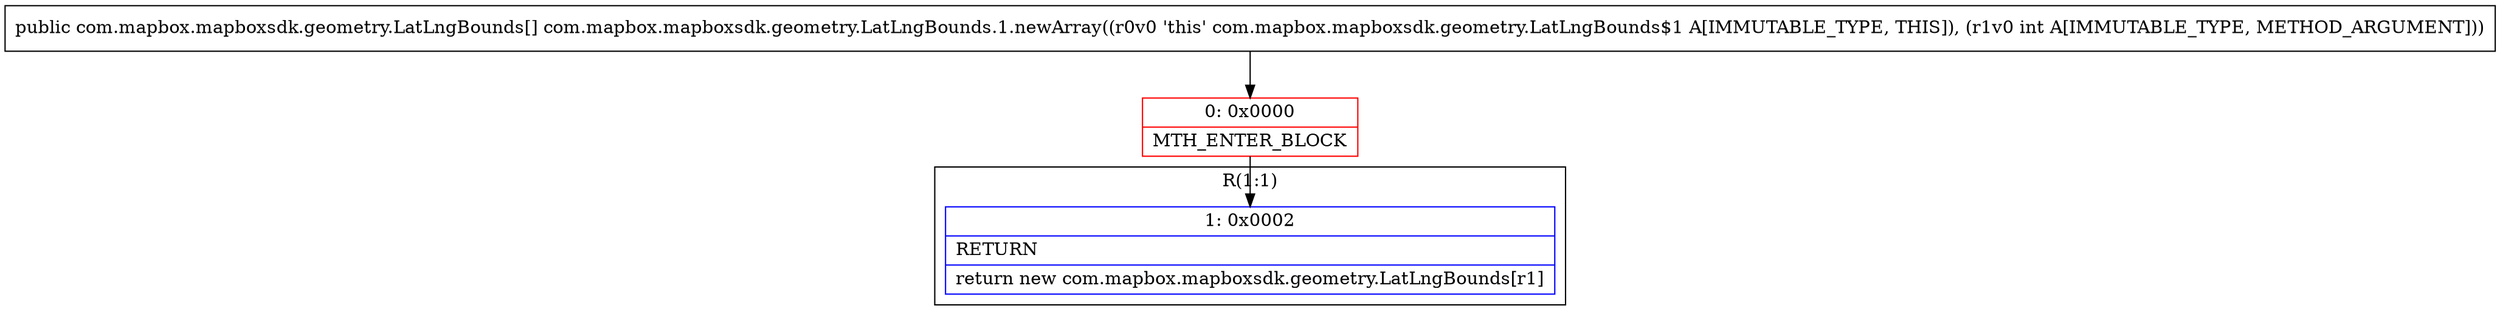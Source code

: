 digraph "CFG forcom.mapbox.mapboxsdk.geometry.LatLngBounds.1.newArray(I)[Lcom\/mapbox\/mapboxsdk\/geometry\/LatLngBounds;" {
subgraph cluster_Region_1893253584 {
label = "R(1:1)";
node [shape=record,color=blue];
Node_1 [shape=record,label="{1\:\ 0x0002|RETURN\l|return new com.mapbox.mapboxsdk.geometry.LatLngBounds[r1]\l}"];
}
Node_0 [shape=record,color=red,label="{0\:\ 0x0000|MTH_ENTER_BLOCK\l}"];
MethodNode[shape=record,label="{public com.mapbox.mapboxsdk.geometry.LatLngBounds[] com.mapbox.mapboxsdk.geometry.LatLngBounds.1.newArray((r0v0 'this' com.mapbox.mapboxsdk.geometry.LatLngBounds$1 A[IMMUTABLE_TYPE, THIS]), (r1v0 int A[IMMUTABLE_TYPE, METHOD_ARGUMENT])) }"];
MethodNode -> Node_0;
Node_0 -> Node_1;
}

